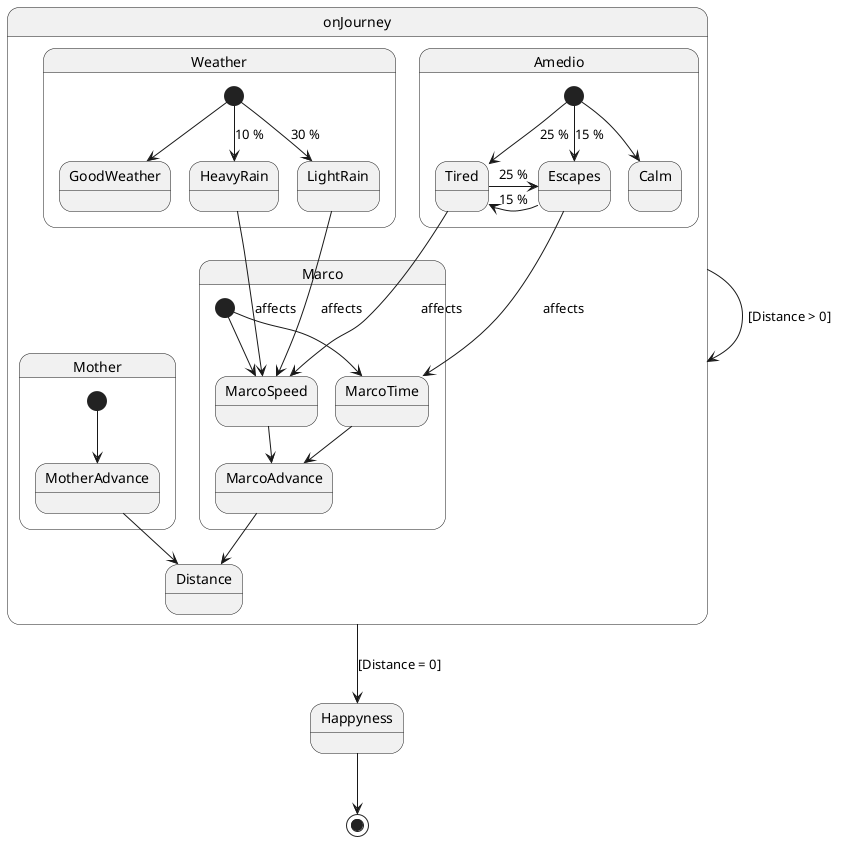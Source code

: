 @startuml

state onJourney {
state Weather{

[*] --> GoodWeather
[*] --> LightRain : 30 %
[*] --> HeavyRain : 10 %
}

state Amedio{

[*] --> Calm
[*] --> Escapes : 15 %
[*] --> Tired : 25 %
Tired -> Escapes: 25 %
Escapes -> Tired: 15 %
}
state Marco{

[*] --> MarcoSpeed
[*] --> MarcoTime


HeavyRain ---> MarcoSpeed : affects
LightRain ---> MarcoSpeed : affects

Escapes ---> MarcoTime : affects
Tired ---> MarcoSpeed : affects

MarcoTime --> MarcoAdvance
MarcoSpeed --> MarcoAdvance

}

state Mother {
    [*] --> MotherAdvance
}

MotherAdvance --> Distance
MarcoAdvance --> Distance

}

onJourney ---> onJourney : [Distance > 0]

onJourney --> Happyness : [Distance = 0]

Happyness --> [*]

@enduml
